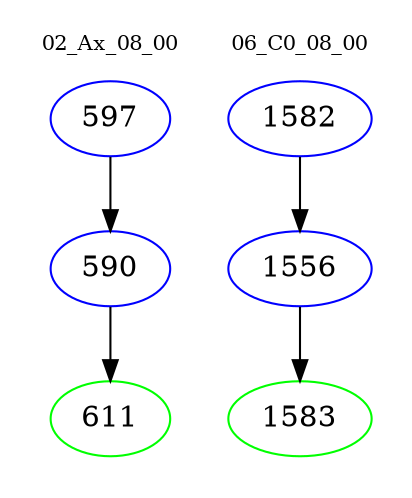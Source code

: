 digraph{
subgraph cluster_0 {
color = white
label = "02_Ax_08_00";
fontsize=10;
T0_597 [label="597", color="blue"]
T0_597 -> T0_590 [color="black"]
T0_590 [label="590", color="blue"]
T0_590 -> T0_611 [color="black"]
T0_611 [label="611", color="green"]
}
subgraph cluster_1 {
color = white
label = "06_C0_08_00";
fontsize=10;
T1_1582 [label="1582", color="blue"]
T1_1582 -> T1_1556 [color="black"]
T1_1556 [label="1556", color="blue"]
T1_1556 -> T1_1583 [color="black"]
T1_1583 [label="1583", color="green"]
}
}
